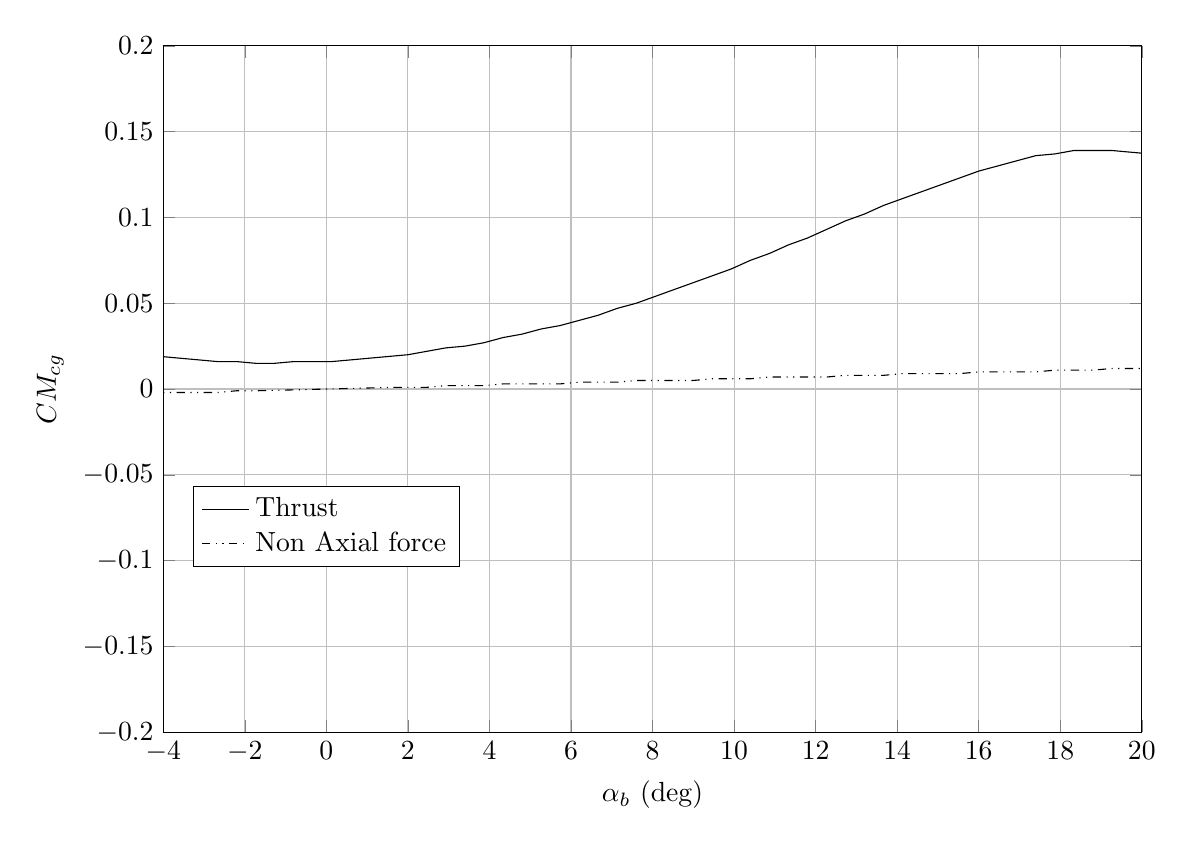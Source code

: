 %Comparison of CD estimation
\begin{tikzpicture}

\begin{axis}[
width=14.01cm,
height=10.3cm,
scaled ticks=false, tick label style={/pgf/number format/fixed},
xmin=-4,
xmax=20,
xlabel={$\alpha_{b}$ (deg)},
xmajorgrids,
ymin=-0.2,
ymax=0.2,
ylabel={$CM_{cg}$},
ymajorgrids,
legend style={at={(0.03,0.3)},anchor=west,draw=black,fill=white,legend cell align=left},
legend entries = {Thrust \\ Non Axial force\\}
]

\addplot [
color=black,
solid
]
table[row sep=crcr]{
-5.0	0.022\\
-4.533	0.02\\
-4.067	0.019\\
-3.6	0.018\\
-3.133	0.017\\
-2.667	0.016\\
-2.2	0.016\\
-1.733	0.015\\
-1.267	0.015\\
-0.8	0.016\\
-0.333	0.016\\
0.133	0.016\\
0.6	0.017\\
1.067	0.018\\
1.533	0.019\\
2.0	0.02\\
2.467	0.022\\
2.933	0.024\\
3.4	0.025\\
3.867	0.027\\
4.333	0.03\\
4.8	0.032\\
5.267	0.035\\
5.733	0.037\\
6.2	0.04\\
6.667	0.043\\
7.133	0.047\\
7.6	0.05\\
8.067	0.054\\
8.533	0.058\\
9.0	0.062\\
9.467	0.066\\
9.933	0.07\\
10.4	0.075\\
10.867	0.079\\
11.333	0.084\\
11.8	0.088\\
12.267	0.093\\
12.733	0.098\\
13.2	0.102\\
13.667	0.107\\
14.133	0.111\\
14.6	0.115\\
15.067	0.119\\
15.533	0.123\\
16.0	0.127\\
16.467	0.13\\
16.933	0.133\\
17.4	0.136\\
17.867	0.137\\
18.333	0.139\\
18.8	0.139\\
19.267	0.139\\
19.733	0.138\\
20.2	0.137\\
20.667	0.134\\
21.133	0.131\\
21.6	0.127\\
22.067	0.122\\
22.533	0.116\\
23.0	0.109\\
};

\addplot [
color=black,
dashdotdotted
]
table[row sep=crcr]{
-5.0	-0.003\\
-4.533	-0.003\\
-4.067	-0.002\\
-3.6	-0.002\\
-3.133	-0.002\\
-2.667	-0.002\\
-2.2	-0.001\\
-1.733	-0.001\\
-1.267	-7.639E-4\\
-0.8	-4.825E-4\\
-0.333	-2.01E-4\\
0.133	8.041E-5\\
0.6	3.619E-4\\
1.067	6.433E-4\\
1.533	9.248E-4\\
2.0	0.001\\
2.467	0.001\\
2.933	0.002\\
3.4	0.002\\
3.867	0.002\\
4.333	0.003\\
4.8	0.003\\
5.267	0.003\\
5.733	0.003\\
6.2	0.004\\
6.667	0.004\\
7.133	0.004\\
7.6	0.005\\
8.067	0.005\\
8.533	0.005\\
9.0	0.005\\
9.467	0.006\\
9.933	0.006\\
10.4	0.006\\
10.867	0.007\\
11.333	0.007\\
11.8	0.007\\
12.267	0.007\\
12.733	0.008\\
13.2	0.008\\
13.667	0.008\\
14.133	0.009\\
14.6	0.009\\
15.067	0.009\\
15.533	0.009\\
16.0	0.01\\
16.467	0.01\\
16.933	0.01\\
17.4	0.01\\
17.867	0.011\\
18.333	0.011\\
18.8	0.011\\
19.267	0.012\\
19.733	0.012\\
20.2	0.012\\
20.667	0.012\\
21.133	0.013\\
21.6	0.013\\
22.067	0.013\\
22.533	0.014\\
23.0	0.014\\
};
\end{axis}
\end{tikzpicture}%